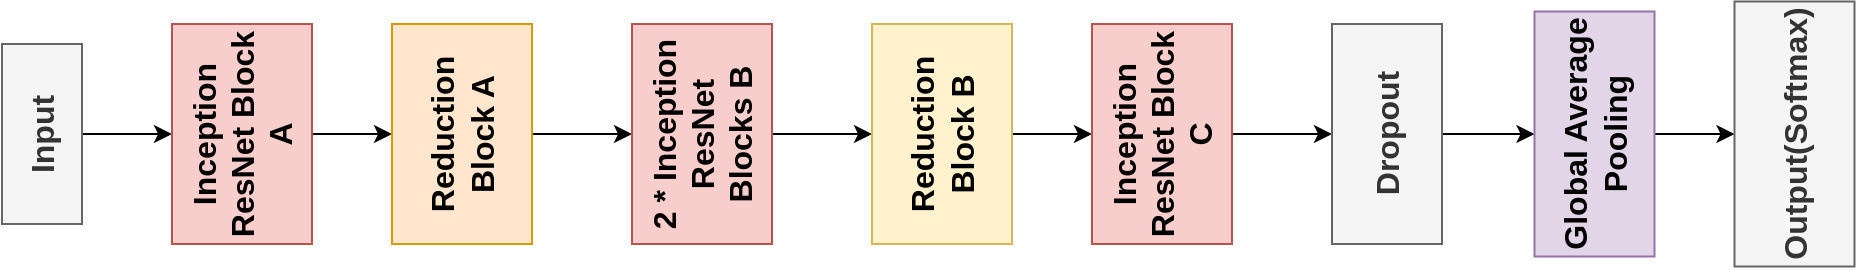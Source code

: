 <mxfile version="24.2.0" type="device">
  <diagram name="Page-1" id="7XHMRDBfyTRppH8candR">
    <mxGraphModel dx="1103" dy="574" grid="1" gridSize="10" guides="1" tooltips="1" connect="1" arrows="1" fold="1" page="1" pageScale="1" pageWidth="827" pageHeight="1169" math="0" shadow="0">
      <root>
        <mxCell id="0" />
        <mxCell id="1" parent="0" />
        <mxCell id="Jl1u76-HGkEjbeYksgPm-4" value="" style="edgeStyle=orthogonalEdgeStyle;rounded=0;orthogonalLoop=1;jettySize=auto;html=1;" parent="1" source="Jl1u76-HGkEjbeYksgPm-1" target="Jl1u76-HGkEjbeYksgPm-3" edge="1">
          <mxGeometry relative="1" as="geometry" />
        </mxCell>
        <mxCell id="Jl1u76-HGkEjbeYksgPm-1" value="&lt;b&gt;&lt;font style=&quot;font-size: 16px;&quot;&gt;Input&lt;/font&gt;&lt;/b&gt;" style="rounded=0;whiteSpace=wrap;html=1;fillColor=#f5f5f5;fontColor=#333333;strokeColor=#666666;rotation=-90;" parent="1" vertex="1">
          <mxGeometry x="120" y="110" width="90" height="40" as="geometry" />
        </mxCell>
        <mxCell id="Jl1u76-HGkEjbeYksgPm-8" value="" style="edgeStyle=orthogonalEdgeStyle;rounded=0;orthogonalLoop=1;jettySize=auto;html=1;" parent="1" source="Jl1u76-HGkEjbeYksgPm-3" target="Jl1u76-HGkEjbeYksgPm-5" edge="1">
          <mxGeometry relative="1" as="geometry" />
        </mxCell>
        <mxCell id="Jl1u76-HGkEjbeYksgPm-3" value="&lt;b&gt;&lt;font style=&quot;font-size: 16px;&quot;&gt;Inception ResNet Block A&lt;/font&gt;&lt;/b&gt;" style="rounded=0;whiteSpace=wrap;html=1;fillColor=#f8cecc;strokeColor=#b85450;rotation=-90;" parent="1" vertex="1">
          <mxGeometry x="210" y="95" width="110" height="70" as="geometry" />
        </mxCell>
        <mxCell id="Jl1u76-HGkEjbeYksgPm-7" value="" style="edgeStyle=orthogonalEdgeStyle;rounded=0;orthogonalLoop=1;jettySize=auto;html=1;" parent="1" source="Jl1u76-HGkEjbeYksgPm-5" target="Jl1u76-HGkEjbeYksgPm-6" edge="1">
          <mxGeometry relative="1" as="geometry" />
        </mxCell>
        <mxCell id="Jl1u76-HGkEjbeYksgPm-5" value="&lt;span style=&quot;font-size: 16px;&quot;&gt;&lt;b&gt;Reduction Block A&lt;/b&gt;&lt;/span&gt;" style="rounded=0;whiteSpace=wrap;html=1;fillColor=#ffe6cc;strokeColor=#d79b00;rotation=-90;" parent="1" vertex="1">
          <mxGeometry x="320" y="95" width="110" height="70" as="geometry" />
        </mxCell>
        <mxCell id="Jl1u76-HGkEjbeYksgPm-11" value="" style="edgeStyle=orthogonalEdgeStyle;rounded=0;orthogonalLoop=1;jettySize=auto;html=1;" parent="1" source="Jl1u76-HGkEjbeYksgPm-6" target="Jl1u76-HGkEjbeYksgPm-9" edge="1">
          <mxGeometry relative="1" as="geometry" />
        </mxCell>
        <mxCell id="Jl1u76-HGkEjbeYksgPm-6" value="&lt;span style=&quot;font-size: 16px;&quot;&gt;&lt;b&gt;2 * Inception ResNet Blocks B&lt;/b&gt;&lt;/span&gt;" style="rounded=0;whiteSpace=wrap;html=1;fillColor=#f8cecc;strokeColor=#b85450;rotation=-90;" parent="1" vertex="1">
          <mxGeometry x="440" y="95" width="110" height="70" as="geometry" />
        </mxCell>
        <mxCell id="Jl1u76-HGkEjbeYksgPm-12" value="" style="edgeStyle=orthogonalEdgeStyle;rounded=0;orthogonalLoop=1;jettySize=auto;html=1;" parent="1" source="Jl1u76-HGkEjbeYksgPm-9" target="Jl1u76-HGkEjbeYksgPm-10" edge="1">
          <mxGeometry relative="1" as="geometry" />
        </mxCell>
        <mxCell id="Jl1u76-HGkEjbeYksgPm-9" value="&lt;span style=&quot;font-size: 16px;&quot;&gt;&lt;b&gt;Reduction Block B&lt;/b&gt;&lt;/span&gt;" style="rounded=0;whiteSpace=wrap;html=1;fillColor=#fff2cc;strokeColor=#d6b656;rotation=-90;" parent="1" vertex="1">
          <mxGeometry x="560" y="95" width="110" height="70" as="geometry" />
        </mxCell>
        <mxCell id="Jl1u76-HGkEjbeYksgPm-14" value="" style="edgeStyle=orthogonalEdgeStyle;rounded=0;orthogonalLoop=1;jettySize=auto;html=1;" parent="1" source="Jl1u76-HGkEjbeYksgPm-10" target="Jl1u76-HGkEjbeYksgPm-13" edge="1">
          <mxGeometry relative="1" as="geometry" />
        </mxCell>
        <mxCell id="Jl1u76-HGkEjbeYksgPm-10" value="&lt;span style=&quot;font-size: 16px;&quot;&gt;&lt;b&gt;Inception ResNet Block C&lt;/b&gt;&lt;/span&gt;" style="rounded=0;whiteSpace=wrap;html=1;fillColor=#f8cecc;strokeColor=#b85450;rotation=-90;" parent="1" vertex="1">
          <mxGeometry x="670" y="95" width="110" height="70" as="geometry" />
        </mxCell>
        <mxCell id="Jl1u76-HGkEjbeYksgPm-16" value="" style="edgeStyle=orthogonalEdgeStyle;rounded=0;orthogonalLoop=1;jettySize=auto;html=1;" parent="1" source="Jl1u76-HGkEjbeYksgPm-13" target="Jl1u76-HGkEjbeYksgPm-15" edge="1">
          <mxGeometry relative="1" as="geometry" />
        </mxCell>
        <mxCell id="Jl1u76-HGkEjbeYksgPm-13" value="&lt;span style=&quot;font-size: 16px;&quot;&gt;&lt;b&gt;Dropout&lt;/b&gt;&lt;/span&gt;" style="rounded=0;whiteSpace=wrap;html=1;fillColor=#f5f5f5;strokeColor=#666666;rotation=-90;fontColor=#333333;" parent="1" vertex="1">
          <mxGeometry x="782.5" y="102.5" width="110" height="55" as="geometry" />
        </mxCell>
        <mxCell id="Jl1u76-HGkEjbeYksgPm-18" value="" style="edgeStyle=orthogonalEdgeStyle;rounded=0;orthogonalLoop=1;jettySize=auto;html=1;" parent="1" source="Jl1u76-HGkEjbeYksgPm-15" target="Jl1u76-HGkEjbeYksgPm-17" edge="1">
          <mxGeometry relative="1" as="geometry" />
        </mxCell>
        <mxCell id="Jl1u76-HGkEjbeYksgPm-15" value="&lt;span style=&quot;font-size: 16px;&quot;&gt;&lt;b&gt;Global Average Pooling&lt;/b&gt;&lt;/span&gt;" style="rounded=0;whiteSpace=wrap;html=1;fillColor=#e1d5e7;strokeColor=#9673a6;rotation=-90;" parent="1" vertex="1">
          <mxGeometry x="880" y="100" width="122.5" height="60" as="geometry" />
        </mxCell>
        <mxCell id="Jl1u76-HGkEjbeYksgPm-17" value="&lt;span style=&quot;font-size: 16px;&quot;&gt;&lt;b&gt;Output(Softmax)&lt;/b&gt;&lt;/span&gt;" style="rounded=0;whiteSpace=wrap;html=1;fillColor=#f5f5f5;strokeColor=#666666;rotation=-90;fontColor=#333333;" parent="1" vertex="1">
          <mxGeometry x="975" y="100" width="132.5" height="60" as="geometry" />
        </mxCell>
      </root>
    </mxGraphModel>
  </diagram>
</mxfile>
